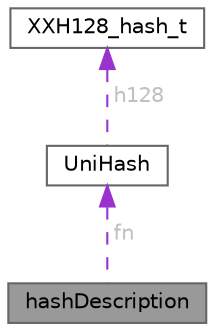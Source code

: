digraph "hashDescription"
{
 // LATEX_PDF_SIZE
  bgcolor="transparent";
  edge [fontname=Helvetica,fontsize=10,labelfontname=Helvetica,labelfontsize=10];
  node [fontname=Helvetica,fontsize=10,shape=box,height=0.2,width=0.4];
  Node1 [id="Node000001",label="hashDescription",height=0.2,width=0.4,color="gray40", fillcolor="grey60", style="filled", fontcolor="black",tooltip=" "];
  Node2 -> Node1 [id="edge1_Node000001_Node000002",dir="back",color="darkorchid3",style="dashed",tooltip=" ",label=" fn",fontcolor="grey" ];
  Node2 [id="Node000002",label="UniHash",height=0.2,width=0.4,color="gray40", fillcolor="white", style="filled",URL="$union_uni_hash.html",tooltip=" "];
  Node3 -> Node2 [id="edge2_Node000002_Node000003",dir="back",color="darkorchid3",style="dashed",tooltip=" ",label=" h128",fontcolor="grey" ];
  Node3 [id="Node000003",label="XXH128_hash_t",height=0.2,width=0.4,color="gray40", fillcolor="white", style="filled",URL="$struct_x_x_h128__hash__t.html",tooltip="The return value from 128-bit hashes."];
}
